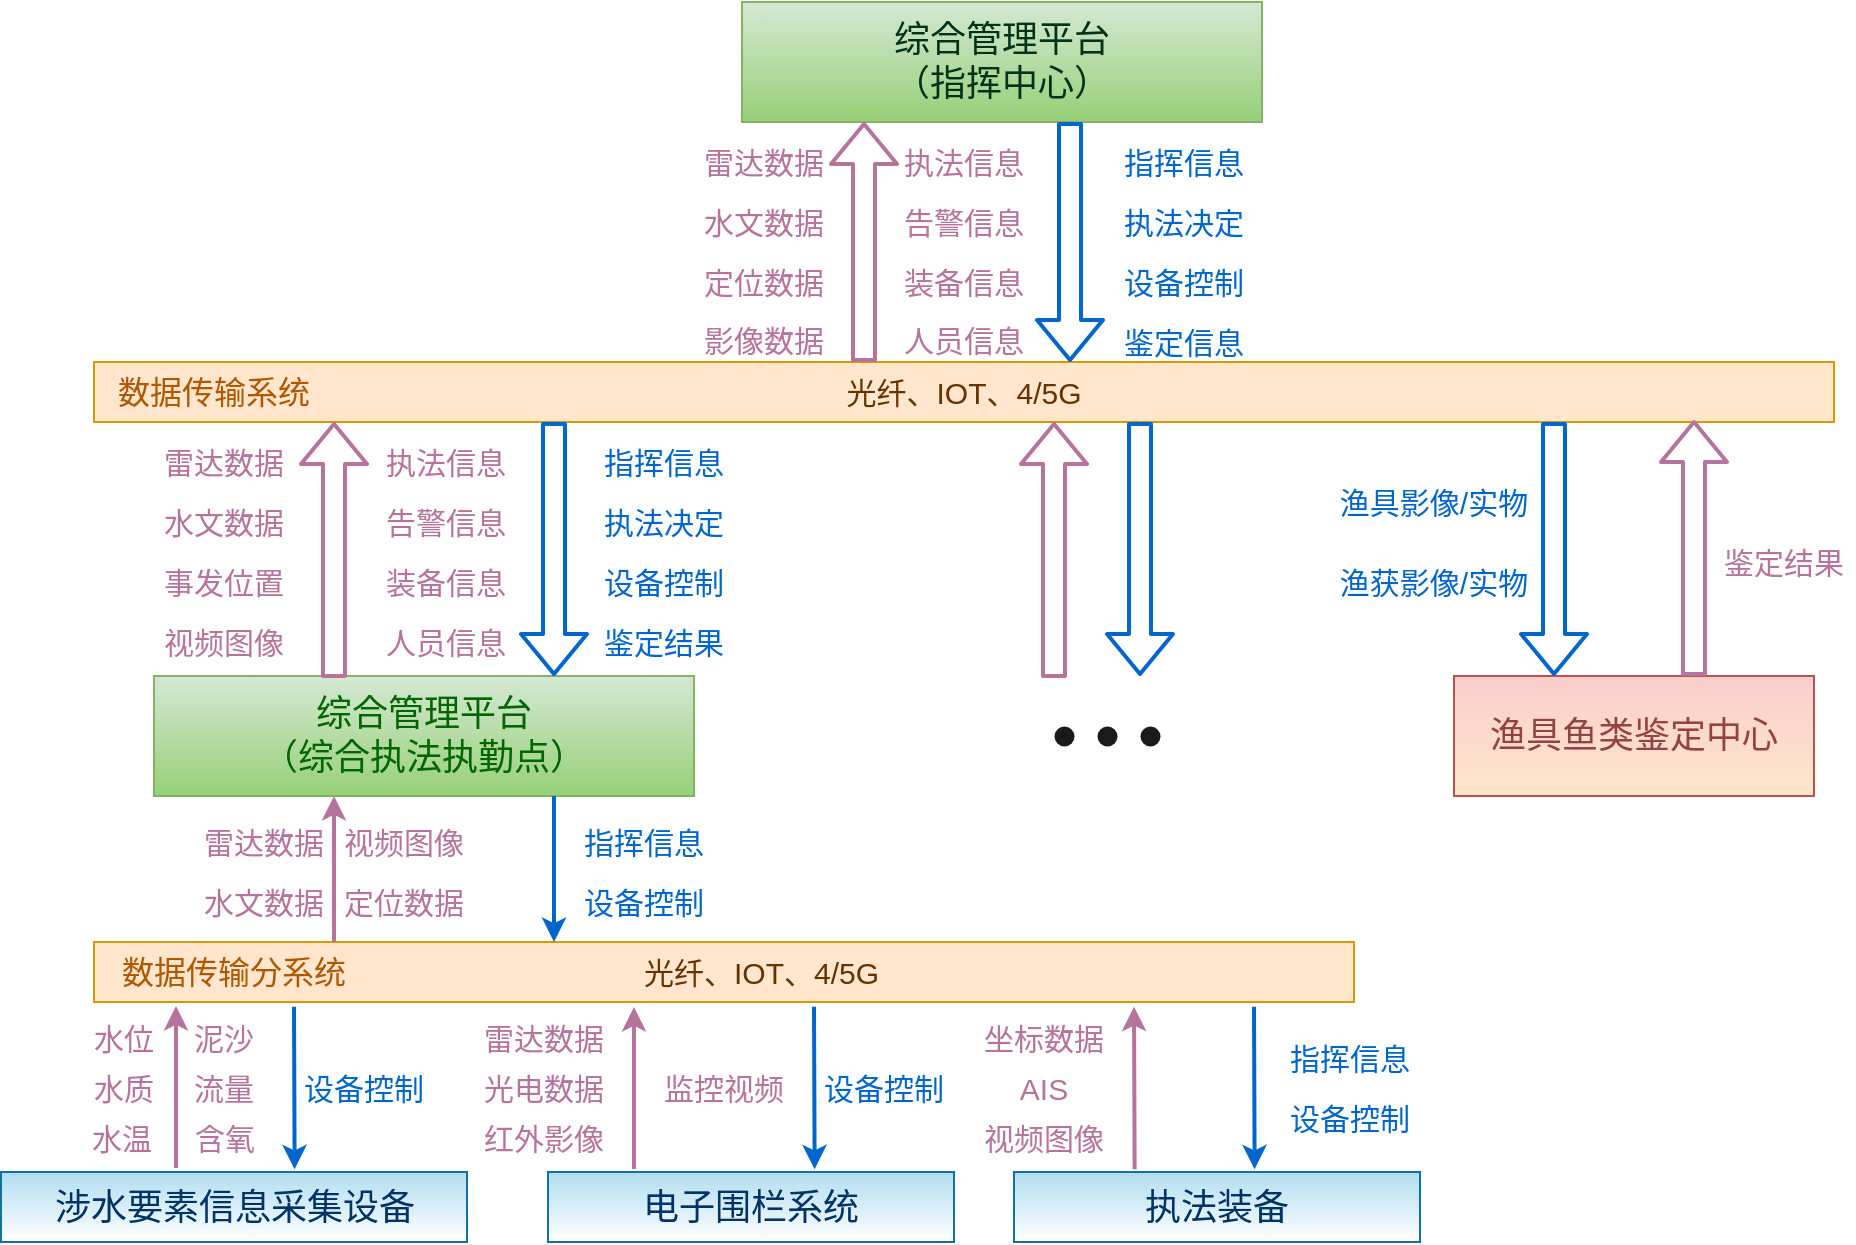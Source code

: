 <mxfile version="14.8.5" type="github">
  <diagram id="DBjaGHlbv56zpEwHnNxs" name="第 1 页">
    <mxGraphModel dx="1673" dy="868" grid="1" gridSize="10" guides="1" tooltips="1" connect="1" arrows="1" fold="1" page="1" pageScale="1" pageWidth="827" pageHeight="1169" math="0" shadow="0">
      <root>
        <mxCell id="0" />
        <mxCell id="1" parent="0" />
        <mxCell id="6y3aFnf4OsDR-z14R65K-61" value="含氧" style="text;html=1;strokeColor=none;fillColor=none;align=center;verticalAlign=middle;whiteSpace=wrap;rounded=0;fontSize=15;fontColor=#B5739D;" vertex="1" parent="1">
          <mxGeometry x="137.5" y="558" width="35" height="20" as="geometry" />
        </mxCell>
        <mxCell id="6y3aFnf4OsDR-z14R65K-2" value="&lt;span style=&quot;font-size: 18px&quot;&gt;综合管理平台&lt;br style=&quot;font-size: 18px&quot;&gt;（综合执法执勤点）&lt;br style=&quot;font-size: 18px&quot;&gt;&lt;/span&gt;" style="rounded=0;whiteSpace=wrap;html=1;shadow=0;glass=0;fillColor=#d5e8d4;strokeColor=#82b366;gradientColor=#97d077;fontColor=#006600;fontSize=18;" vertex="1" parent="1">
          <mxGeometry x="120" y="337" width="270" height="60" as="geometry" />
        </mxCell>
        <mxCell id="6y3aFnf4OsDR-z14R65K-3" value="综合管理平台&lt;br style=&quot;font-size: 18px;&quot;&gt;（指挥中心）" style="rounded=0;whiteSpace=wrap;html=1;shadow=0;glass=0;fontFamily=Times New Roman;fillColor=#d5e8d4;strokeColor=#82b366;gradientColor=#97d077;fontColor=#00331A;fontSize=18;" vertex="1" parent="1">
          <mxGeometry x="414" width="260" height="60" as="geometry" />
        </mxCell>
        <mxCell id="6y3aFnf4OsDR-z14R65K-4" value="光纤、IOT、4/5G" style="rounded=0;whiteSpace=wrap;html=1;fillColor=#ffe6cc;strokeColor=#d79b00;glass=0;shadow=0;gradientDirection=north;strokeWidth=1;fontSize=15;fontColor=#663300;" vertex="1" parent="1">
          <mxGeometry x="90" y="180" width="870" height="30" as="geometry" />
        </mxCell>
        <mxCell id="6y3aFnf4OsDR-z14R65K-5" value="数据传输系统" style="text;html=1;strokeColor=none;fillColor=none;align=center;verticalAlign=middle;whiteSpace=wrap;rounded=0;fontSize=16;fontColor=#B05800;" vertex="1" parent="1">
          <mxGeometry x="100" y="185" width="100" height="20" as="geometry" />
        </mxCell>
        <mxCell id="6y3aFnf4OsDR-z14R65K-9" value="雷达数据" style="text;html=1;strokeColor=none;fillColor=none;align=center;verticalAlign=middle;whiteSpace=wrap;rounded=0;fontSize=15;fontColor=#B5739D;" vertex="1" parent="1">
          <mxGeometry x="390" y="70" width="70" height="20" as="geometry" />
        </mxCell>
        <mxCell id="6y3aFnf4OsDR-z14R65K-10" value="水文数据" style="text;html=1;strokeColor=none;fillColor=none;align=center;verticalAlign=middle;whiteSpace=wrap;rounded=0;fontSize=15;fontColor=#B5739D;" vertex="1" parent="1">
          <mxGeometry x="390" y="100" width="70" height="20" as="geometry" />
        </mxCell>
        <mxCell id="6y3aFnf4OsDR-z14R65K-11" value="执法信息" style="text;html=1;strokeColor=none;fillColor=none;align=center;verticalAlign=middle;whiteSpace=wrap;rounded=0;fontSize=15;fontColor=#B5739D;" vertex="1" parent="1">
          <mxGeometry x="490" y="70" width="70" height="20" as="geometry" />
        </mxCell>
        <mxCell id="6y3aFnf4OsDR-z14R65K-12" value="定位数据" style="text;html=1;strokeColor=none;fillColor=none;align=center;verticalAlign=middle;whiteSpace=wrap;rounded=0;fontSize=15;fontColor=#B5739D;" vertex="1" parent="1">
          <mxGeometry x="390" y="130" width="70" height="20" as="geometry" />
        </mxCell>
        <mxCell id="6y3aFnf4OsDR-z14R65K-13" value="告警信息" style="text;html=1;strokeColor=none;fillColor=none;align=center;verticalAlign=middle;whiteSpace=wrap;rounded=0;fontSize=15;fontColor=#B5739D;" vertex="1" parent="1">
          <mxGeometry x="490" y="100" width="70" height="20" as="geometry" />
        </mxCell>
        <mxCell id="6y3aFnf4OsDR-z14R65K-14" value="装备信息" style="text;html=1;strokeColor=none;fillColor=none;align=center;verticalAlign=middle;whiteSpace=wrap;rounded=0;fontSize=15;fontColor=#B5739D;" vertex="1" parent="1">
          <mxGeometry x="490" y="130" width="70" height="20" as="geometry" />
        </mxCell>
        <mxCell id="6y3aFnf4OsDR-z14R65K-15" value="影像数据" style="text;html=1;strokeColor=none;fillColor=none;align=center;verticalAlign=middle;whiteSpace=wrap;rounded=0;fontSize=15;fontColor=#B5739D;" vertex="1" parent="1">
          <mxGeometry x="390" y="159" width="70" height="20" as="geometry" />
        </mxCell>
        <mxCell id="6y3aFnf4OsDR-z14R65K-16" value="人员信息" style="text;html=1;strokeColor=none;fillColor=none;align=center;verticalAlign=middle;whiteSpace=wrap;rounded=0;fontSize=15;fontColor=#B5739D;" vertex="1" parent="1">
          <mxGeometry x="490" y="159" width="70" height="20" as="geometry" />
        </mxCell>
        <mxCell id="6y3aFnf4OsDR-z14R65K-17" value="指挥信息" style="text;html=1;strokeColor=none;fillColor=none;align=center;verticalAlign=middle;whiteSpace=wrap;rounded=0;fontSize=15;fontColor=#0066CC;" vertex="1" parent="1">
          <mxGeometry x="600" y="70" width="70" height="20" as="geometry" />
        </mxCell>
        <mxCell id="6y3aFnf4OsDR-z14R65K-18" value="执法决定" style="text;html=1;strokeColor=none;fillColor=none;align=center;verticalAlign=middle;whiteSpace=wrap;rounded=0;fontSize=15;fontColor=#0066CC;" vertex="1" parent="1">
          <mxGeometry x="600" y="100" width="70" height="20" as="geometry" />
        </mxCell>
        <mxCell id="6y3aFnf4OsDR-z14R65K-19" value="设备控制" style="text;html=1;strokeColor=none;fillColor=none;align=center;verticalAlign=middle;whiteSpace=wrap;rounded=0;fontSize=15;fontColor=#0066CC;" vertex="1" parent="1">
          <mxGeometry x="600" y="130" width="70" height="20" as="geometry" />
        </mxCell>
        <mxCell id="6y3aFnf4OsDR-z14R65K-21" value="" style="shape=flexArrow;endArrow=classic;html=1;fontSize=15;strokeWidth=2;entryX=0.25;entryY=1;entryDx=0;entryDy=0;strokeColor=#B5739D;fontColor=#B5739D;" edge="1" parent="1">
          <mxGeometry width="50" height="50" relative="1" as="geometry">
            <mxPoint x="475" y="180" as="sourcePoint" />
            <mxPoint x="475" y="60" as="targetPoint" />
          </mxGeometry>
        </mxCell>
        <mxCell id="6y3aFnf4OsDR-z14R65K-24" value="" style="shape=flexArrow;endArrow=classic;html=1;fontSize=15;strokeWidth=2;entryX=0.25;entryY=1;entryDx=0;entryDy=0;fontColor=#994C00;strokeColor=#0066CC;" edge="1" parent="1">
          <mxGeometry width="50" height="50" relative="1" as="geometry">
            <mxPoint x="578" y="60" as="sourcePoint" />
            <mxPoint x="578" y="180" as="targetPoint" />
          </mxGeometry>
        </mxCell>
        <mxCell id="6y3aFnf4OsDR-z14R65K-25" value="" style="shape=flexArrow;endArrow=classic;html=1;fontSize=16;strokeWidth=2;entryX=0.25;entryY=1;entryDx=0;entryDy=0;fontColor=#B5739D;strokeColor=#B5739D;" edge="1" parent="1">
          <mxGeometry width="50" height="50" relative="1" as="geometry">
            <mxPoint x="210" y="338" as="sourcePoint" />
            <mxPoint x="210" y="210" as="targetPoint" />
          </mxGeometry>
        </mxCell>
        <mxCell id="6y3aFnf4OsDR-z14R65K-26" value="雷达数据" style="text;html=1;strokeColor=none;fillColor=none;align=center;verticalAlign=middle;whiteSpace=wrap;rounded=0;fontSize=15;fontColor=#B5739D;" vertex="1" parent="1">
          <mxGeometry x="120" y="220" width="70" height="20" as="geometry" />
        </mxCell>
        <mxCell id="6y3aFnf4OsDR-z14R65K-27" value="水文数据" style="text;html=1;strokeColor=none;fillColor=none;align=center;verticalAlign=middle;whiteSpace=wrap;rounded=0;fontSize=15;fontColor=#B5739D;" vertex="1" parent="1">
          <mxGeometry x="120" y="250" width="70" height="20" as="geometry" />
        </mxCell>
        <mxCell id="6y3aFnf4OsDR-z14R65K-28" value="事发位置" style="text;html=1;strokeColor=none;fillColor=none;align=center;verticalAlign=middle;whiteSpace=wrap;rounded=0;fontSize=15;fontColor=#B5739D;" vertex="1" parent="1">
          <mxGeometry x="120" y="280" width="70" height="20" as="geometry" />
        </mxCell>
        <mxCell id="6y3aFnf4OsDR-z14R65K-29" value="视频图像" style="text;html=1;strokeColor=none;fillColor=none;align=center;verticalAlign=middle;whiteSpace=wrap;rounded=0;fontSize=15;fontColor=#B5739D;" vertex="1" parent="1">
          <mxGeometry x="120" y="310" width="70" height="20" as="geometry" />
        </mxCell>
        <mxCell id="6y3aFnf4OsDR-z14R65K-30" value="执法信息" style="text;html=1;strokeColor=none;fillColor=none;align=center;verticalAlign=middle;whiteSpace=wrap;rounded=0;fontSize=15;fontColor=#B5739D;" vertex="1" parent="1">
          <mxGeometry x="231" y="220" width="70" height="20" as="geometry" />
        </mxCell>
        <mxCell id="6y3aFnf4OsDR-z14R65K-31" value="告警信息" style="text;html=1;strokeColor=none;fillColor=none;align=center;verticalAlign=middle;whiteSpace=wrap;rounded=0;fontSize=15;fontColor=#B5739D;" vertex="1" parent="1">
          <mxGeometry x="231" y="250" width="70" height="20" as="geometry" />
        </mxCell>
        <mxCell id="6y3aFnf4OsDR-z14R65K-32" value="装备信息" style="text;html=1;strokeColor=none;fillColor=none;align=center;verticalAlign=middle;whiteSpace=wrap;rounded=0;fontSize=15;fontColor=#B5739D;" vertex="1" parent="1">
          <mxGeometry x="231" y="280" width="70" height="20" as="geometry" />
        </mxCell>
        <mxCell id="6y3aFnf4OsDR-z14R65K-33" value="人员信息" style="text;html=1;strokeColor=none;fillColor=none;align=center;verticalAlign=middle;whiteSpace=wrap;rounded=0;fontSize=15;fontColor=#B5739D;" vertex="1" parent="1">
          <mxGeometry x="231" y="310" width="70" height="20" as="geometry" />
        </mxCell>
        <mxCell id="6y3aFnf4OsDR-z14R65K-35" value="" style="shape=flexArrow;endArrow=classic;html=1;fontSize=16;strokeWidth=2;fontColor=#994C00;strokeColor=#0066CC;" edge="1" parent="1">
          <mxGeometry width="50" height="50" relative="1" as="geometry">
            <mxPoint x="320" y="210" as="sourcePoint" />
            <mxPoint x="320" y="337" as="targetPoint" />
          </mxGeometry>
        </mxCell>
        <mxCell id="6y3aFnf4OsDR-z14R65K-36" value="指挥信息" style="text;html=1;strokeColor=none;fillColor=none;align=center;verticalAlign=middle;whiteSpace=wrap;rounded=0;fontSize=15;fontColor=#0066CC;" vertex="1" parent="1">
          <mxGeometry x="340" y="220" width="70" height="20" as="geometry" />
        </mxCell>
        <mxCell id="6y3aFnf4OsDR-z14R65K-37" value="执法决定" style="text;html=1;strokeColor=none;fillColor=none;align=center;verticalAlign=middle;whiteSpace=wrap;rounded=0;fontSize=15;fontColor=#0066CC;" vertex="1" parent="1">
          <mxGeometry x="340" y="250" width="70" height="20" as="geometry" />
        </mxCell>
        <mxCell id="6y3aFnf4OsDR-z14R65K-38" value="设备控制" style="text;html=1;strokeColor=none;fillColor=none;align=center;verticalAlign=middle;whiteSpace=wrap;rounded=0;fontSize=15;fontColor=#0066CC;" vertex="1" parent="1">
          <mxGeometry x="340" y="280" width="70" height="20" as="geometry" />
        </mxCell>
        <mxCell id="6y3aFnf4OsDR-z14R65K-39" value="鉴定信息" style="text;html=1;strokeColor=none;fillColor=none;align=center;verticalAlign=middle;whiteSpace=wrap;rounded=0;fontSize=15;fontColor=#0066CC;" vertex="1" parent="1">
          <mxGeometry x="600" y="160" width="70" height="20" as="geometry" />
        </mxCell>
        <mxCell id="6y3aFnf4OsDR-z14R65K-41" value="鉴定结果" style="text;html=1;strokeColor=none;fillColor=none;align=center;verticalAlign=middle;whiteSpace=wrap;rounded=0;fontSize=15;fontColor=#0066CC;" vertex="1" parent="1">
          <mxGeometry x="340" y="310" width="70" height="20" as="geometry" />
        </mxCell>
        <mxCell id="6y3aFnf4OsDR-z14R65K-42" value="&amp;nbsp; &amp;nbsp; &amp;nbsp; &amp;nbsp; &amp;nbsp;光纤、IOT、4/5G" style="rounded=0;whiteSpace=wrap;html=1;fillColor=#ffe6cc;strokeColor=#d79b00;glass=0;shadow=0;gradientDirection=north;strokeWidth=1;fontSize=15;fontColor=#663300;" vertex="1" parent="1">
          <mxGeometry x="90" y="470" width="630" height="30" as="geometry" />
        </mxCell>
        <mxCell id="6y3aFnf4OsDR-z14R65K-43" value="数据传输分系统" style="text;html=1;strokeColor=none;fillColor=none;align=center;verticalAlign=middle;whiteSpace=wrap;rounded=0;fontSize=16;fontColor=#B05800;" vertex="1" parent="1">
          <mxGeometry x="100" y="475" width="120" height="20" as="geometry" />
        </mxCell>
        <mxCell id="6y3aFnf4OsDR-z14R65K-45" value="雷达数据" style="text;html=1;strokeColor=none;fillColor=none;align=center;verticalAlign=middle;whiteSpace=wrap;rounded=0;fontSize=15;fontColor=#B5739D;" vertex="1" parent="1">
          <mxGeometry x="140" y="410" width="70" height="20" as="geometry" />
        </mxCell>
        <mxCell id="6y3aFnf4OsDR-z14R65K-47" value="水文数据" style="text;html=1;strokeColor=none;fillColor=none;align=center;verticalAlign=middle;whiteSpace=wrap;rounded=0;fontSize=15;fontColor=#B5739D;" vertex="1" parent="1">
          <mxGeometry x="140" y="440" width="70" height="20" as="geometry" />
        </mxCell>
        <mxCell id="6y3aFnf4OsDR-z14R65K-48" value="视频图像" style="text;html=1;strokeColor=none;fillColor=none;align=center;verticalAlign=middle;whiteSpace=wrap;rounded=0;fontSize=15;fontColor=#B5739D;" vertex="1" parent="1">
          <mxGeometry x="210" y="410" width="70" height="20" as="geometry" />
        </mxCell>
        <mxCell id="6y3aFnf4OsDR-z14R65K-49" value="定位数据" style="text;html=1;strokeColor=none;fillColor=none;align=center;verticalAlign=middle;whiteSpace=wrap;rounded=0;fontSize=15;fontColor=#B5739D;" vertex="1" parent="1">
          <mxGeometry x="210" y="440" width="70" height="20" as="geometry" />
        </mxCell>
        <mxCell id="6y3aFnf4OsDR-z14R65K-53" value="设备控制" style="text;html=1;strokeColor=none;fillColor=none;align=center;verticalAlign=middle;whiteSpace=wrap;rounded=0;fontSize=15;fontColor=#0066CC;" vertex="1" parent="1">
          <mxGeometry x="330" y="440" width="70" height="20" as="geometry" />
        </mxCell>
        <mxCell id="6y3aFnf4OsDR-z14R65K-54" value="涉水要素信息采集设备" style="rounded=0;whiteSpace=wrap;html=1;fillColor=#b1ddf0;strokeColor=#10739e;gradientColor=#ffffff;fontColor=#003366;fontFamily=Times New Roman;fontSize=18;verticalAlign=middle;" vertex="1" parent="1">
          <mxGeometry x="43.5" y="585" width="233" height="35" as="geometry" />
        </mxCell>
        <mxCell id="6y3aFnf4OsDR-z14R65K-55" value="" style="endArrow=classic;html=1;fontSize=15;fontColor=#663300;strokeWidth=2;strokeColor=#B5739D;" edge="1" parent="1">
          <mxGeometry width="50" height="50" relative="1" as="geometry">
            <mxPoint x="131" y="583" as="sourcePoint" />
            <mxPoint x="131" y="502" as="targetPoint" />
          </mxGeometry>
        </mxCell>
        <mxCell id="6y3aFnf4OsDR-z14R65K-56" value="" style="endArrow=classic;html=1;fontSize=15;fontColor=#663300;strokeWidth=2;entryX=0.113;entryY=1.056;entryDx=0;entryDy=0;entryPerimeter=0;strokeColor=#B5739D;" edge="1" parent="1">
          <mxGeometry width="50" height="50" relative="1" as="geometry">
            <mxPoint x="210" y="470" as="sourcePoint" />
            <mxPoint x="210.0" y="397.0" as="targetPoint" />
          </mxGeometry>
        </mxCell>
        <mxCell id="6y3aFnf4OsDR-z14R65K-57" value="" style="endArrow=classic;html=1;fontSize=15;fontColor=#663300;strokeWidth=2;entryX=0.113;entryY=1.056;entryDx=0;entryDy=0;entryPerimeter=0;strokeColor=#0066CC;" edge="1" parent="1">
          <mxGeometry width="50" height="50" relative="1" as="geometry">
            <mxPoint x="320" y="397.0" as="sourcePoint" />
            <mxPoint x="320" y="470" as="targetPoint" />
          </mxGeometry>
        </mxCell>
        <mxCell id="6y3aFnf4OsDR-z14R65K-58" value="" style="endArrow=classic;html=1;fontSize=15;fontColor=#663300;strokeColor=#0066CC;strokeWidth=2;entryX=0.113;entryY=1.056;entryDx=0;entryDy=0;entryPerimeter=0;" edge="1" parent="1">
          <mxGeometry width="50" height="50" relative="1" as="geometry">
            <mxPoint x="190.0" y="502.34" as="sourcePoint" />
            <mxPoint x="190.32" y="583.66" as="targetPoint" />
          </mxGeometry>
        </mxCell>
        <mxCell id="6y3aFnf4OsDR-z14R65K-59" value="泥沙" style="text;html=1;strokeColor=none;fillColor=none;align=center;verticalAlign=middle;whiteSpace=wrap;rounded=0;fontSize=15;fontColor=#B5739D;" vertex="1" parent="1">
          <mxGeometry x="130" y="508" width="50" height="20" as="geometry" />
        </mxCell>
        <mxCell id="6y3aFnf4OsDR-z14R65K-60" value="流量" style="text;html=1;strokeColor=none;fillColor=none;align=center;verticalAlign=middle;whiteSpace=wrap;rounded=0;fontSize=15;fontColor=#B5739D;" vertex="1" parent="1">
          <mxGeometry x="130" y="533" width="50" height="20" as="geometry" />
        </mxCell>
        <mxCell id="6y3aFnf4OsDR-z14R65K-62" value="水位" style="text;html=1;strokeColor=none;fillColor=none;align=center;verticalAlign=middle;whiteSpace=wrap;rounded=0;fontSize=15;fontColor=#B5739D;" vertex="1" parent="1">
          <mxGeometry x="80" y="508" width="50" height="20" as="geometry" />
        </mxCell>
        <mxCell id="6y3aFnf4OsDR-z14R65K-63" value="水质" style="text;html=1;strokeColor=none;fillColor=none;align=center;verticalAlign=middle;whiteSpace=wrap;rounded=0;fontSize=15;fontColor=#B5739D;" vertex="1" parent="1">
          <mxGeometry x="80" y="533" width="50" height="20" as="geometry" />
        </mxCell>
        <mxCell id="6y3aFnf4OsDR-z14R65K-64" value="水温" style="text;html=1;strokeColor=none;fillColor=none;align=center;verticalAlign=middle;whiteSpace=wrap;rounded=0;fontSize=15;fontColor=#B5739D;" vertex="1" parent="1">
          <mxGeometry x="83.5" y="558" width="40" height="20" as="geometry" />
        </mxCell>
        <mxCell id="6y3aFnf4OsDR-z14R65K-65" value="设备控制" style="text;html=1;strokeColor=none;fillColor=none;align=center;verticalAlign=middle;whiteSpace=wrap;rounded=0;fontSize=15;fontColor=#0066CC;" vertex="1" parent="1">
          <mxGeometry x="190" y="533" width="70" height="20" as="geometry" />
        </mxCell>
        <mxCell id="6y3aFnf4OsDR-z14R65K-66" value="电子围栏系统" style="rounded=0;whiteSpace=wrap;html=1;fillColor=#b1ddf0;strokeColor=#10739e;gradientColor=#ffffff;fontColor=#003366;fontFamily=Times New Roman;fontSize=18;verticalAlign=middle;" vertex="1" parent="1">
          <mxGeometry x="317" y="585" width="203" height="35" as="geometry" />
        </mxCell>
        <mxCell id="6y3aFnf4OsDR-z14R65K-67" value="" style="endArrow=classic;html=1;fontSize=15;fontColor=#663300;strokeWidth=2;strokeColor=#B5739D;" edge="1" parent="1">
          <mxGeometry width="50" height="50" relative="1" as="geometry">
            <mxPoint x="360" y="583.5" as="sourcePoint" />
            <mxPoint x="360" y="502.5" as="targetPoint" />
          </mxGeometry>
        </mxCell>
        <mxCell id="6y3aFnf4OsDR-z14R65K-68" value="雷达数据" style="text;html=1;strokeColor=none;fillColor=none;align=center;verticalAlign=middle;whiteSpace=wrap;rounded=0;fontSize=15;fontColor=#B5739D;" vertex="1" parent="1">
          <mxGeometry x="280" y="508" width="70" height="20" as="geometry" />
        </mxCell>
        <mxCell id="6y3aFnf4OsDR-z14R65K-69" value="光电数据" style="text;html=1;strokeColor=none;fillColor=none;align=center;verticalAlign=middle;whiteSpace=wrap;rounded=0;fontSize=15;fontColor=#B5739D;" vertex="1" parent="1">
          <mxGeometry x="280" y="533" width="70" height="20" as="geometry" />
        </mxCell>
        <mxCell id="6y3aFnf4OsDR-z14R65K-70" value="红外影像" style="text;html=1;strokeColor=none;fillColor=none;align=center;verticalAlign=middle;whiteSpace=wrap;rounded=0;fontSize=15;fontColor=#B5739D;" vertex="1" parent="1">
          <mxGeometry x="280" y="558" width="70" height="20" as="geometry" />
        </mxCell>
        <mxCell id="6y3aFnf4OsDR-z14R65K-71" value="监控视频" style="text;html=1;strokeColor=none;fillColor=none;align=center;verticalAlign=middle;whiteSpace=wrap;rounded=0;fontSize=15;fontColor=#B5739D;" vertex="1" parent="1">
          <mxGeometry x="370" y="533" width="70" height="20" as="geometry" />
        </mxCell>
        <mxCell id="6y3aFnf4OsDR-z14R65K-72" value="" style="endArrow=classic;html=1;fontSize=15;fontColor=#663300;strokeColor=#0066CC;strokeWidth=2;entryX=0.113;entryY=1.056;entryDx=0;entryDy=0;entryPerimeter=0;" edge="1" parent="1">
          <mxGeometry width="50" height="50" relative="1" as="geometry">
            <mxPoint x="450" y="502.34" as="sourcePoint" />
            <mxPoint x="450.32" y="583.66" as="targetPoint" />
          </mxGeometry>
        </mxCell>
        <mxCell id="6y3aFnf4OsDR-z14R65K-73" value="设备控制" style="text;html=1;strokeColor=none;fillColor=none;align=center;verticalAlign=middle;whiteSpace=wrap;rounded=0;fontSize=15;fontColor=#0066CC;" vertex="1" parent="1">
          <mxGeometry x="450" y="533" width="70" height="20" as="geometry" />
        </mxCell>
        <mxCell id="6y3aFnf4OsDR-z14R65K-74" value="执法装备" style="rounded=0;whiteSpace=wrap;html=1;fillColor=#b1ddf0;strokeColor=#10739e;gradientColor=#ffffff;fontColor=#003366;fontFamily=Times New Roman;fontSize=18;verticalAlign=middle;" vertex="1" parent="1">
          <mxGeometry x="550" y="585" width="203" height="35" as="geometry" />
        </mxCell>
        <mxCell id="6y3aFnf4OsDR-z14R65K-75" value="" style="endArrow=classic;html=1;fontSize=15;fontColor=#663300;strokeColor=#0066CC;strokeWidth=2;entryX=0.113;entryY=1.056;entryDx=0;entryDy=0;entryPerimeter=0;" edge="1" parent="1">
          <mxGeometry width="50" height="50" relative="1" as="geometry">
            <mxPoint x="670" y="502.34" as="sourcePoint" />
            <mxPoint x="670.32" y="583.66" as="targetPoint" />
          </mxGeometry>
        </mxCell>
        <mxCell id="6y3aFnf4OsDR-z14R65K-76" value="指挥信息" style="text;html=1;strokeColor=none;fillColor=none;align=center;verticalAlign=middle;whiteSpace=wrap;rounded=0;fontSize=15;fontColor=#0066CC;" vertex="1" parent="1">
          <mxGeometry x="330" y="410" width="70" height="20" as="geometry" />
        </mxCell>
        <mxCell id="6y3aFnf4OsDR-z14R65K-77" value="设备控制" style="text;html=1;strokeColor=none;fillColor=none;align=center;verticalAlign=middle;whiteSpace=wrap;rounded=0;fontSize=15;fontColor=#0066CC;" vertex="1" parent="1">
          <mxGeometry x="683" y="548" width="70" height="20" as="geometry" />
        </mxCell>
        <mxCell id="6y3aFnf4OsDR-z14R65K-78" value="指挥信息" style="text;html=1;strokeColor=none;fillColor=none;align=center;verticalAlign=middle;whiteSpace=wrap;rounded=0;fontSize=15;fontColor=#0066CC;" vertex="1" parent="1">
          <mxGeometry x="683" y="518" width="70" height="20" as="geometry" />
        </mxCell>
        <mxCell id="6y3aFnf4OsDR-z14R65K-79" value="" style="endArrow=classic;html=1;fontSize=15;fontColor=#663300;strokeWidth=2;entryX=0.113;entryY=1.056;entryDx=0;entryDy=0;entryPerimeter=0;strokeColor=#B5739D;" edge="1" parent="1">
          <mxGeometry width="50" height="50" relative="1" as="geometry">
            <mxPoint x="610.32" y="583.66" as="sourcePoint" />
            <mxPoint x="610" y="502.34" as="targetPoint" />
          </mxGeometry>
        </mxCell>
        <mxCell id="6y3aFnf4OsDR-z14R65K-80" value="坐标数据" style="text;html=1;strokeColor=none;fillColor=none;align=center;verticalAlign=middle;whiteSpace=wrap;rounded=0;fontSize=15;fontColor=#B5739D;" vertex="1" parent="1">
          <mxGeometry x="530" y="508" width="70" height="20" as="geometry" />
        </mxCell>
        <mxCell id="6y3aFnf4OsDR-z14R65K-81" value="AIS" style="text;html=1;strokeColor=none;fillColor=none;align=center;verticalAlign=middle;whiteSpace=wrap;rounded=0;fontSize=15;fontColor=#B5739D;" vertex="1" parent="1">
          <mxGeometry x="540" y="533" width="50" height="20" as="geometry" />
        </mxCell>
        <mxCell id="6y3aFnf4OsDR-z14R65K-82" value="视频图像" style="text;html=1;strokeColor=none;fillColor=none;align=center;verticalAlign=middle;whiteSpace=wrap;rounded=0;fontSize=15;fontColor=#B5739D;" vertex="1" parent="1">
          <mxGeometry x="530" y="558" width="70" height="20" as="geometry" />
        </mxCell>
        <mxCell id="6y3aFnf4OsDR-z14R65K-83" value="" style="group" vertex="1" connectable="0" parent="1">
          <mxGeometry x="570" y="362" width="53" height="10" as="geometry" />
        </mxCell>
        <mxCell id="6y3aFnf4OsDR-z14R65K-84" value="" style="ellipse;whiteSpace=wrap;html=1;aspect=fixed;fontSize=18;align=center;verticalAlign=top;strokeColor=#b85450;fillColor=#1A1A1A;strokeWidth=0;" vertex="1" parent="6y3aFnf4OsDR-z14R65K-83">
          <mxGeometry width="10" height="10" as="geometry" />
        </mxCell>
        <mxCell id="6y3aFnf4OsDR-z14R65K-85" value="" style="ellipse;whiteSpace=wrap;html=1;aspect=fixed;fontSize=18;align=center;verticalAlign=top;strokeColor=#b85450;fillColor=#1A1A1A;strokeWidth=0;" vertex="1" parent="6y3aFnf4OsDR-z14R65K-83">
          <mxGeometry x="21.5" width="10" height="10" as="geometry" />
        </mxCell>
        <mxCell id="6y3aFnf4OsDR-z14R65K-86" value="" style="ellipse;whiteSpace=wrap;html=1;aspect=fixed;fontSize=18;align=center;verticalAlign=top;strokeColor=#b85450;fillColor=#1A1A1A;strokeWidth=0;" vertex="1" parent="6y3aFnf4OsDR-z14R65K-83">
          <mxGeometry x="43" width="10" height="10" as="geometry" />
        </mxCell>
        <mxCell id="6y3aFnf4OsDR-z14R65K-88" value="" style="shape=flexArrow;endArrow=classic;html=1;fontSize=16;strokeWidth=2;entryX=0.25;entryY=1;entryDx=0;entryDy=0;fontColor=#B5739D;strokeColor=#B5739D;" edge="1" parent="1">
          <mxGeometry width="50" height="50" relative="1" as="geometry">
            <mxPoint x="570.0" y="338" as="sourcePoint" />
            <mxPoint x="570.0" y="210" as="targetPoint" />
          </mxGeometry>
        </mxCell>
        <mxCell id="6y3aFnf4OsDR-z14R65K-89" value="" style="shape=flexArrow;endArrow=classic;html=1;fontSize=16;strokeWidth=2;fontColor=#994C00;strokeColor=#0066CC;" edge="1" parent="1">
          <mxGeometry width="50" height="50" relative="1" as="geometry">
            <mxPoint x="613" y="210" as="sourcePoint" />
            <mxPoint x="613" y="337" as="targetPoint" />
          </mxGeometry>
        </mxCell>
        <mxCell id="6y3aFnf4OsDR-z14R65K-90" value="&lt;span style=&quot;font-size: 18px;&quot;&gt;渔具鱼类鉴定中心&lt;br style=&quot;font-size: 18px;&quot;&gt;&lt;/span&gt;" style="rounded=0;whiteSpace=wrap;html=1;shadow=0;glass=0;fillColor=#f8cecc;strokeColor=#b85450;gradientColor=#FFE6CC;fontColor=#944440;fontSize=18;" vertex="1" parent="1">
          <mxGeometry x="770" y="337" width="180" height="60" as="geometry" />
        </mxCell>
        <mxCell id="6y3aFnf4OsDR-z14R65K-91" value="" style="shape=flexArrow;endArrow=classic;html=1;fontSize=16;strokeWidth=2;entryX=0.25;entryY=1;entryDx=0;entryDy=0;fontColor=#B5739D;strokeColor=#B5739D;" edge="1" parent="1">
          <mxGeometry width="50" height="50" relative="1" as="geometry">
            <mxPoint x="890" y="337" as="sourcePoint" />
            <mxPoint x="890" y="209" as="targetPoint" />
          </mxGeometry>
        </mxCell>
        <mxCell id="6y3aFnf4OsDR-z14R65K-92" value="" style="shape=flexArrow;endArrow=classic;html=1;fontSize=16;strokeWidth=2;fontColor=#994C00;strokeColor=#0066CC;" edge="1" parent="1">
          <mxGeometry width="50" height="50" relative="1" as="geometry">
            <mxPoint x="820" y="210" as="sourcePoint" />
            <mxPoint x="820" y="337" as="targetPoint" />
          </mxGeometry>
        </mxCell>
        <mxCell id="6y3aFnf4OsDR-z14R65K-93" value="渔具影像/实物" style="text;html=1;strokeColor=none;fillColor=none;align=center;verticalAlign=middle;whiteSpace=wrap;rounded=0;fontSize=15;fontColor=#0066CC;" vertex="1" parent="1">
          <mxGeometry x="710" y="240" width="100" height="20" as="geometry" />
        </mxCell>
        <mxCell id="6y3aFnf4OsDR-z14R65K-94" value="渔获影像/实物" style="text;html=1;strokeColor=none;fillColor=none;align=center;verticalAlign=middle;whiteSpace=wrap;rounded=0;fontSize=15;fontColor=#0066CC;" vertex="1" parent="1">
          <mxGeometry x="710" y="280" width="100" height="20" as="geometry" />
        </mxCell>
        <mxCell id="6y3aFnf4OsDR-z14R65K-95" value="鉴定结果" style="text;html=1;strokeColor=none;fillColor=none;align=center;verticalAlign=middle;whiteSpace=wrap;rounded=0;fontSize=15;fontColor=#B5739D;" vertex="1" parent="1">
          <mxGeometry x="900" y="270" width="70" height="20" as="geometry" />
        </mxCell>
      </root>
    </mxGraphModel>
  </diagram>
</mxfile>
